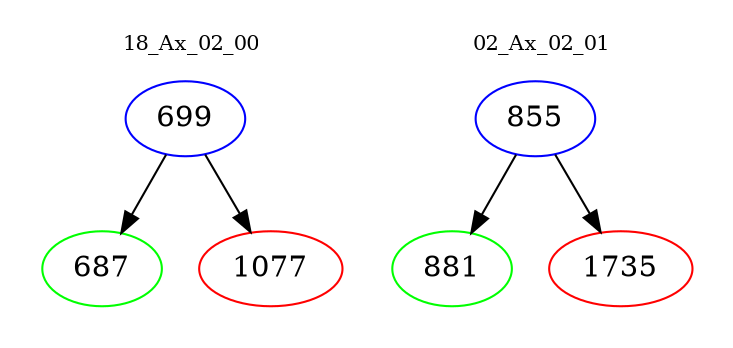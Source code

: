 digraph{
subgraph cluster_0 {
color = white
label = "18_Ax_02_00";
fontsize=10;
T0_699 [label="699", color="blue"]
T0_699 -> T0_687 [color="black"]
T0_687 [label="687", color="green"]
T0_699 -> T0_1077 [color="black"]
T0_1077 [label="1077", color="red"]
}
subgraph cluster_1 {
color = white
label = "02_Ax_02_01";
fontsize=10;
T1_855 [label="855", color="blue"]
T1_855 -> T1_881 [color="black"]
T1_881 [label="881", color="green"]
T1_855 -> T1_1735 [color="black"]
T1_1735 [label="1735", color="red"]
}
}
